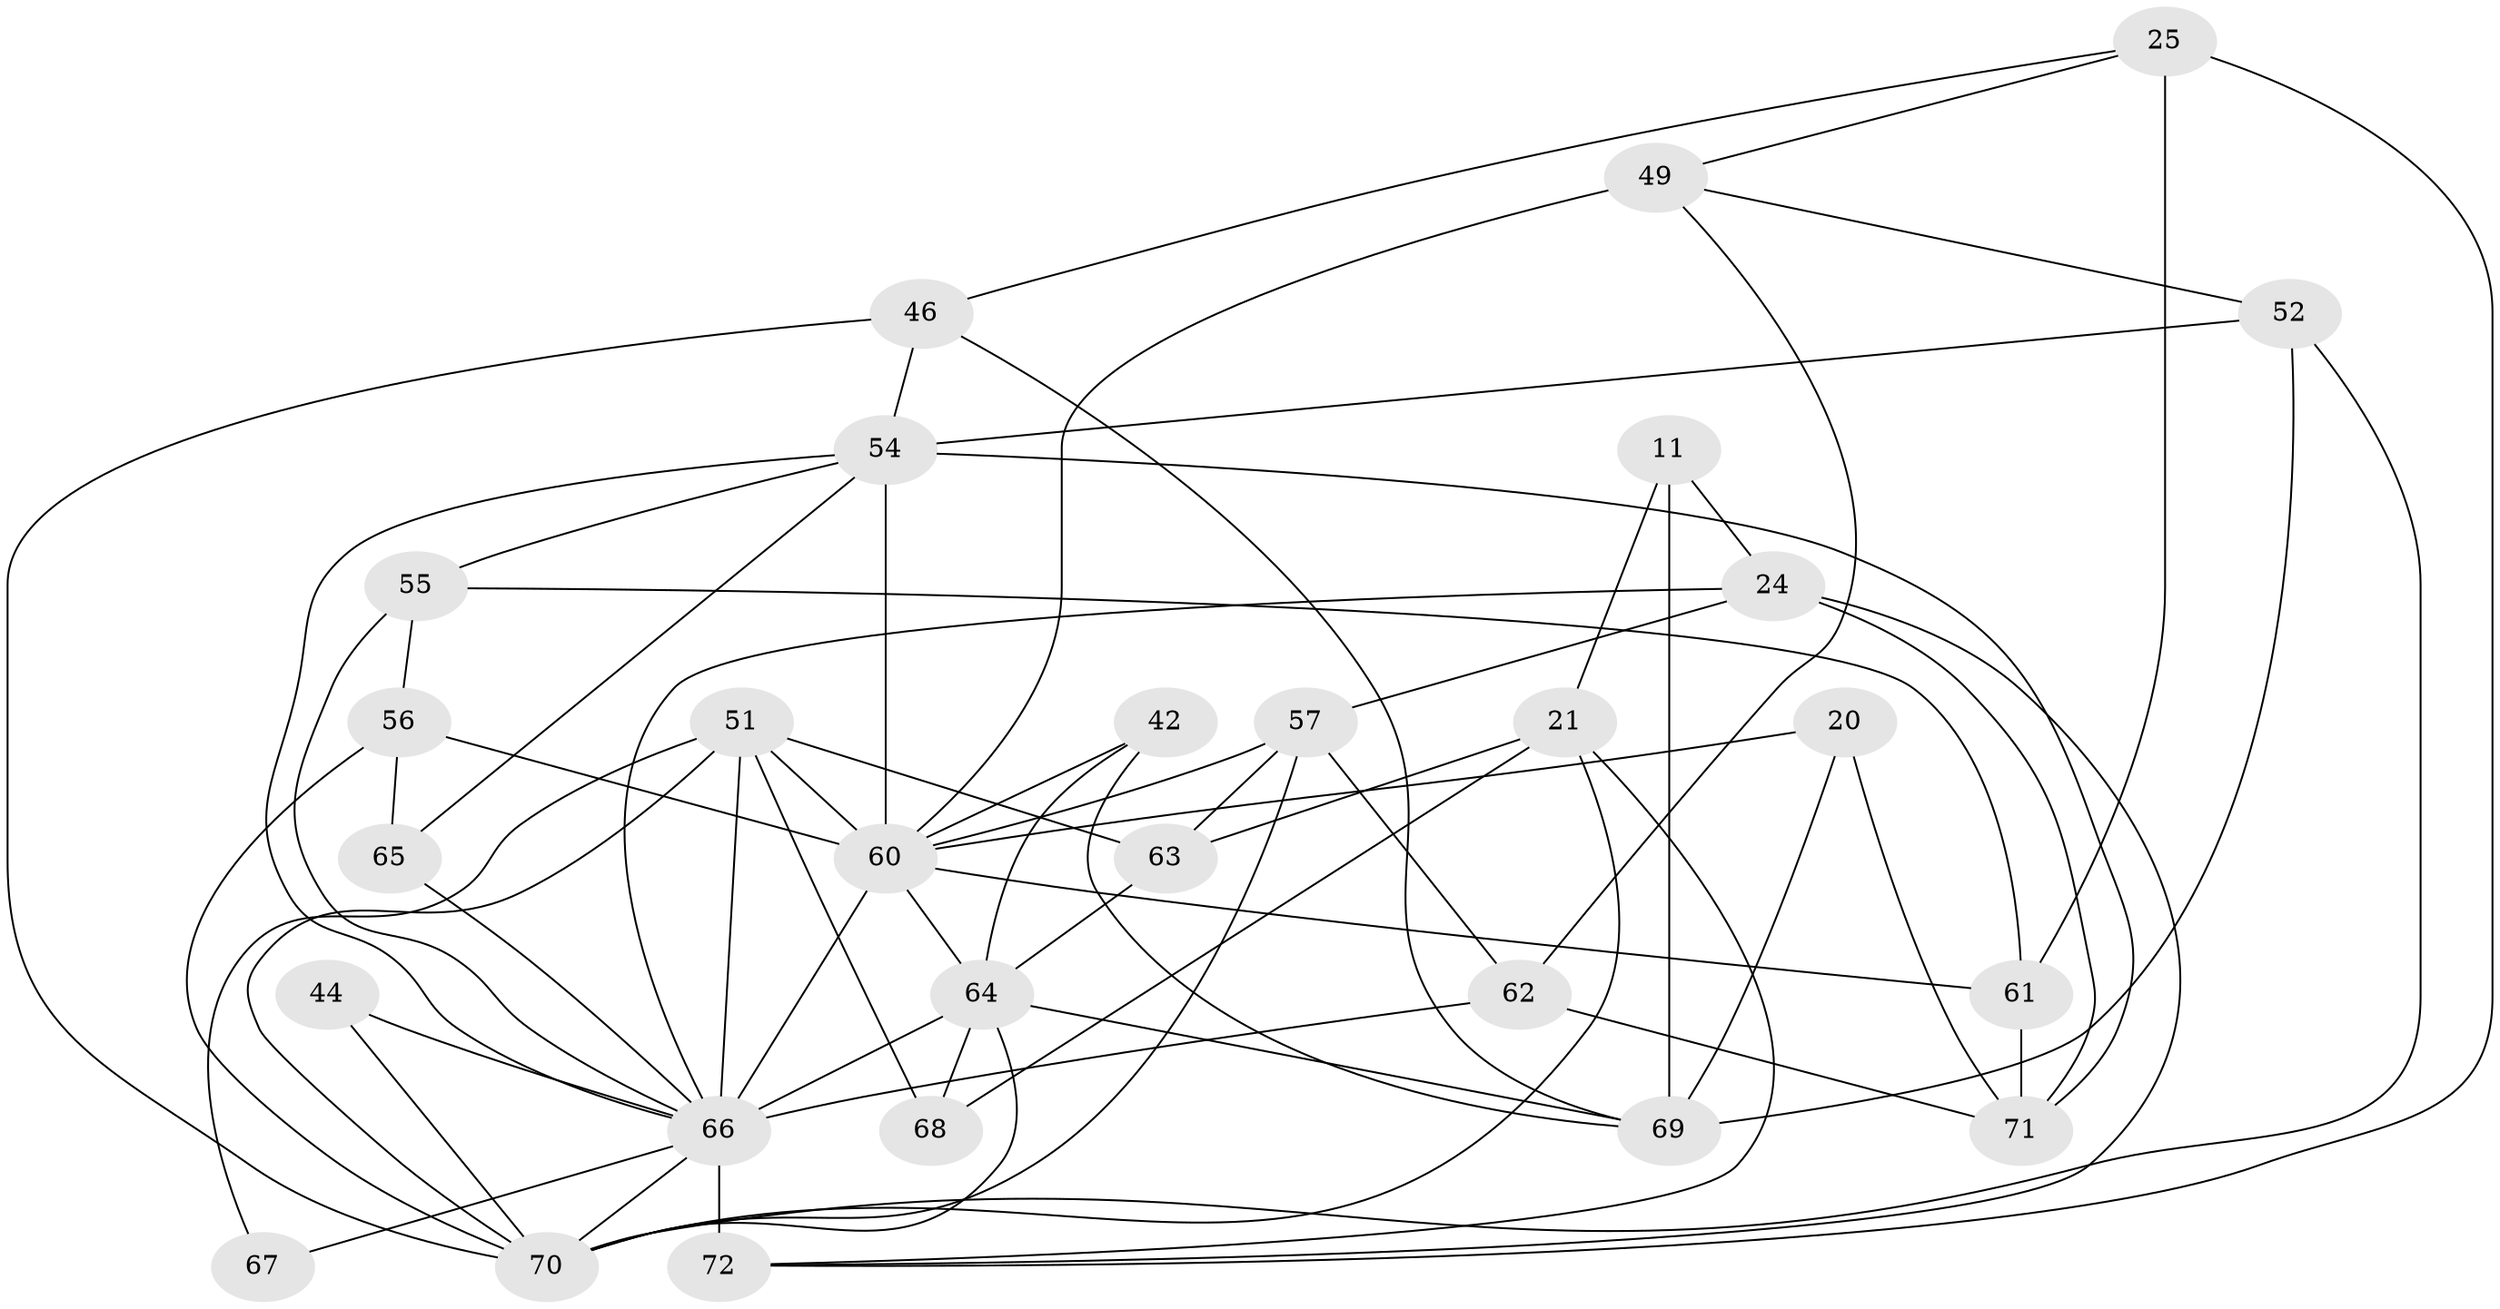 // original degree distribution, {4: 1.0}
// Generated by graph-tools (version 1.1) at 2025/03/03/04/25 22:03:13]
// undirected, 28 vertices, 68 edges
graph export_dot {
graph [start="1"]
  node [color=gray90,style=filled];
  11;
  20;
  21 [super="+14"];
  24 [super="+23"];
  25 [super="+18"];
  42;
  44;
  46;
  49 [super="+31"];
  51 [super="+45+29"];
  52;
  54 [super="+30+50"];
  55 [super="+53"];
  56 [super="+38"];
  57 [super="+47"];
  60 [super="+40+58"];
  61 [super="+17+36"];
  62;
  63;
  64 [super="+6+41+27"];
  65;
  66 [super="+12+15+48+59+32"];
  67;
  68;
  69 [super="+33"];
  70 [super="+43"];
  71 [super="+13"];
  72 [super="+35"];
  11 -- 69 [weight=2];
  11 -- 21;
  11 -- 24;
  20 -- 69 [weight=2];
  20 -- 71;
  20 -- 60;
  21 -- 63;
  21 -- 72 [weight=2];
  21 -- 68;
  21 -- 70;
  24 -- 71;
  24 -- 57 [weight=2];
  24 -- 72;
  24 -- 66;
  25 -- 61 [weight=3];
  25 -- 46;
  25 -- 72;
  25 -- 49;
  42 -- 69;
  42 -- 64 [weight=2];
  42 -- 60;
  44 -- 66;
  44 -- 70 [weight=3];
  46 -- 69;
  46 -- 54;
  46 -- 70;
  49 -- 62;
  49 -- 52;
  49 -- 60 [weight=3];
  51 -- 67 [weight=2];
  51 -- 63;
  51 -- 66 [weight=2];
  51 -- 68;
  51 -- 60;
  51 -- 70;
  52 -- 54;
  52 -- 69;
  52 -- 70;
  54 -- 55;
  54 -- 66;
  54 -- 65;
  54 -- 71;
  54 -- 60 [weight=2];
  55 -- 56;
  55 -- 61 [weight=2];
  55 -- 66 [weight=2];
  56 -- 65 [weight=2];
  56 -- 70;
  56 -- 60 [weight=2];
  57 -- 70;
  57 -- 62;
  57 -- 63;
  57 -- 60;
  60 -- 61 [weight=3];
  60 -- 66 [weight=3];
  60 -- 64;
  61 -- 71 [weight=2];
  62 -- 71;
  62 -- 66;
  63 -- 64;
  64 -- 69;
  64 -- 68 [weight=2];
  64 -- 66 [weight=2];
  64 -- 70;
  65 -- 66;
  66 -- 72 [weight=6];
  66 -- 70 [weight=2];
  66 -- 67 [weight=2];
}
